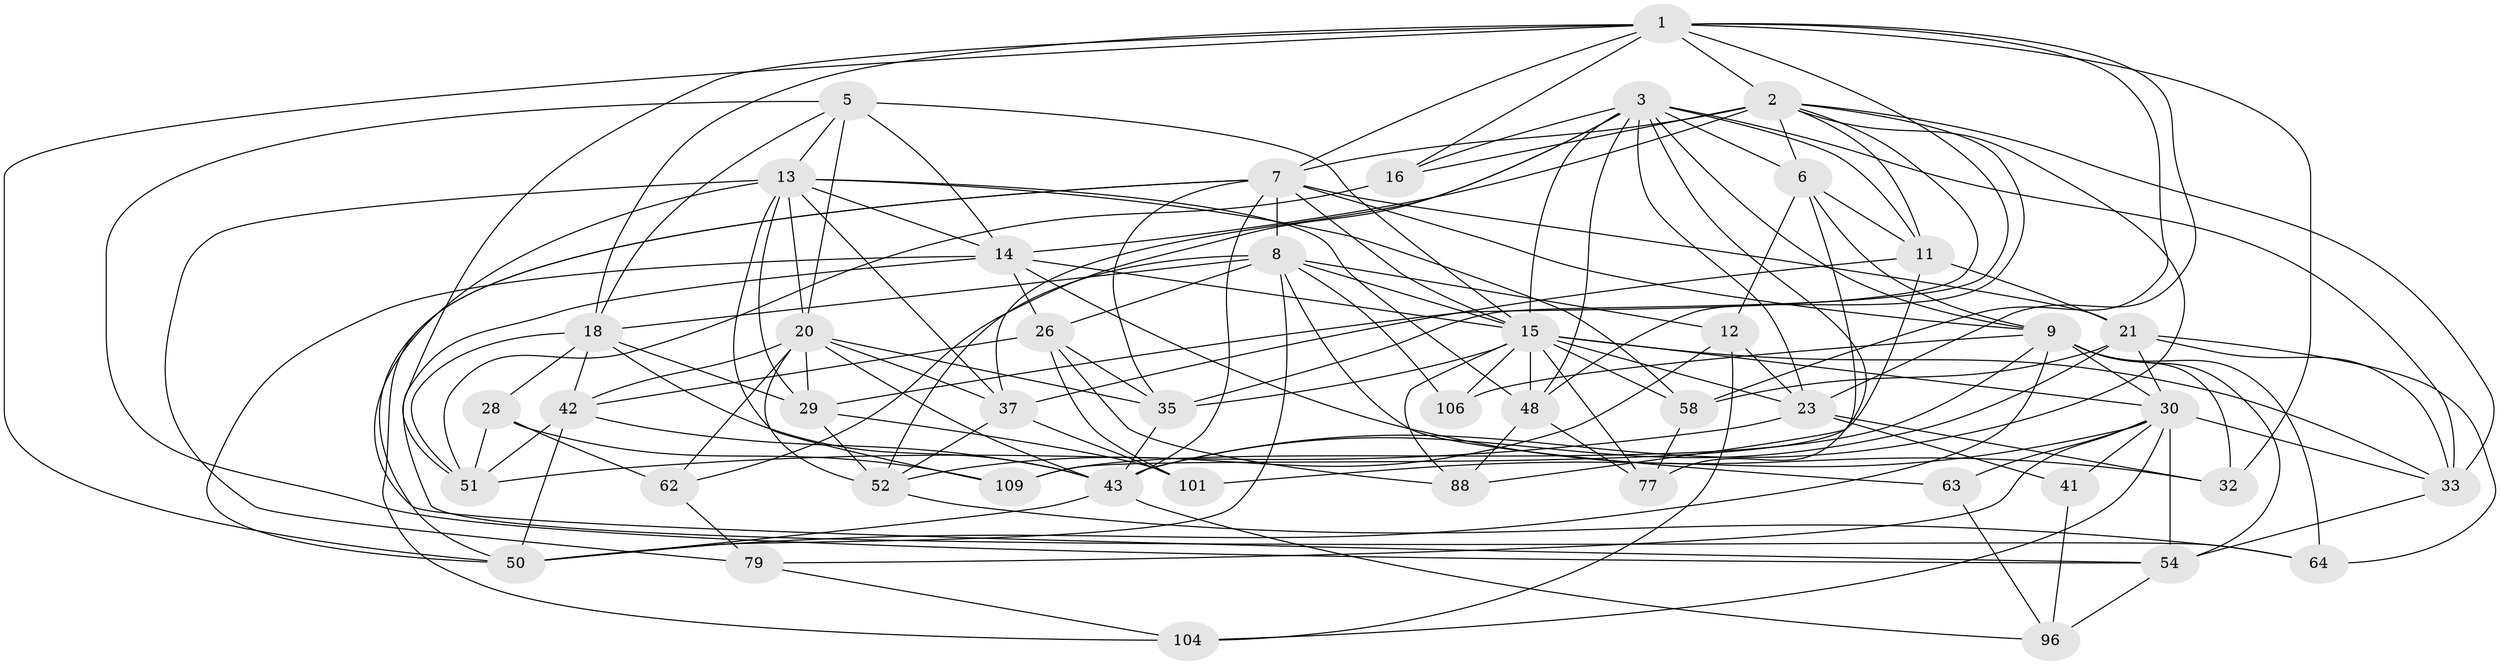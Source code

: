 // original degree distribution, {4: 1.0}
// Generated by graph-tools (version 1.1) at 2025/20/03/04/25 18:20:41]
// undirected, 46 vertices, 147 edges
graph export_dot {
graph [start="1"]
  node [color=gray90,style=filled];
  1 [super="+112+38+66"];
  2 [super="+98+10+68"];
  3 [super="+91+70+4"];
  5 [super="+113"];
  6 [super="+17"];
  7 [super="+102+89"];
  8 [super="+67"];
  9 [super="+22+27"];
  11 [super="+86"];
  12 [super="+84"];
  13 [super="+31+24"];
  14 [super="+36+90"];
  15 [super="+39+44+99"];
  16;
  18 [super="+19+40"];
  20 [super="+105+75"];
  21 [super="+59+71"];
  23 [super="+25"];
  26 [super="+100"];
  28;
  29 [super="+83"];
  30 [super="+60+47"];
  32 [super="+74"];
  33 [super="+87"];
  35 [super="+46"];
  37 [super="+65"];
  41;
  42 [super="+69"];
  43 [super="+78+94+81"];
  48 [super="+55"];
  50 [super="+80+115"];
  51 [super="+93"];
  52 [super="+76"];
  54 [super="+57"];
  58 [super="+114"];
  62;
  63;
  64;
  77;
  79;
  88;
  96;
  101;
  104;
  106;
  109;
  1 -- 50 [weight=2];
  1 -- 18;
  1 -- 35;
  1 -- 58;
  1 -- 16;
  1 -- 32 [weight=2];
  1 -- 23;
  1 -- 7;
  1 -- 2;
  1 -- 51;
  2 -- 6;
  2 -- 29;
  2 -- 48;
  2 -- 14 [weight=3];
  2 -- 7;
  2 -- 16;
  2 -- 43;
  2 -- 11;
  2 -- 33;
  3 -- 23;
  3 -- 48;
  3 -- 77;
  3 -- 62;
  3 -- 16;
  3 -- 37;
  3 -- 6;
  3 -- 9 [weight=2];
  3 -- 11;
  3 -- 15;
  3 -- 33;
  5 -- 54;
  5 -- 20;
  5 -- 14;
  5 -- 13;
  5 -- 18;
  5 -- 15;
  6 -- 12;
  6 -- 88;
  6 -- 9;
  6 -- 11;
  7 -- 104;
  7 -- 8;
  7 -- 50;
  7 -- 21;
  7 -- 43;
  7 -- 15;
  7 -- 9;
  7 -- 35;
  8 -- 52;
  8 -- 18;
  8 -- 50;
  8 -- 106 [weight=2];
  8 -- 12;
  8 -- 63;
  8 -- 26;
  8 -- 15;
  9 -- 64;
  9 -- 32 [weight=2];
  9 -- 109;
  9 -- 50;
  9 -- 54;
  9 -- 106;
  9 -- 30;
  11 -- 37;
  11 -- 109;
  11 -- 21;
  12 -- 23 [weight=2];
  12 -- 52;
  12 -- 104;
  13 -- 29;
  13 -- 20 [weight=2];
  13 -- 109;
  13 -- 54;
  13 -- 48;
  13 -- 58 [weight=2];
  13 -- 79;
  13 -- 37;
  13 -- 14;
  14 -- 50;
  14 -- 26;
  14 -- 32;
  14 -- 64;
  14 -- 15;
  15 -- 30;
  15 -- 33;
  15 -- 35;
  15 -- 58;
  15 -- 77;
  15 -- 48;
  15 -- 88;
  15 -- 106;
  15 -- 23;
  16 -- 51;
  18 -- 28;
  18 -- 29;
  18 -- 42;
  18 -- 43;
  18 -- 51;
  20 -- 43;
  20 -- 52;
  20 -- 35;
  20 -- 37;
  20 -- 29;
  20 -- 62;
  20 -- 42;
  21 -- 33;
  21 -- 64;
  21 -- 43 [weight=2];
  21 -- 30;
  21 -- 58;
  23 -- 32;
  23 -- 51;
  23 -- 41;
  26 -- 42;
  26 -- 88;
  26 -- 101;
  26 -- 35;
  28 -- 62;
  28 -- 109;
  28 -- 51;
  29 -- 101;
  29 -- 52;
  30 -- 79;
  30 -- 63 [weight=2];
  30 -- 101;
  30 -- 54;
  30 -- 104;
  30 -- 41 [weight=2];
  30 -- 33;
  33 -- 54;
  35 -- 43;
  37 -- 101;
  37 -- 52;
  41 -- 96;
  42 -- 50;
  42 -- 51;
  42 -- 43;
  43 -- 96;
  43 -- 50;
  48 -- 77;
  48 -- 88;
  52 -- 64;
  54 -- 96;
  58 -- 77;
  62 -- 79;
  63 -- 96;
  79 -- 104;
}
